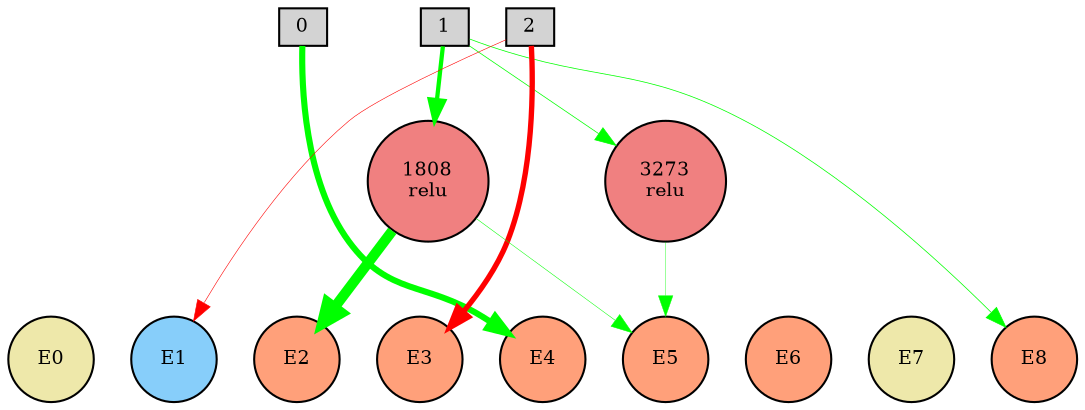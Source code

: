 digraph {
	node [fontsize=9 height=0.2 shape=circle width=0.2]
	subgraph inputs {
		node [shape=box style=filled]
		rank=source
		0 [fillcolor=lightgray]
		1 [fillcolor=lightgray]
		0 -> 1 [style=invis]
		2 [fillcolor=lightgray]
		1 -> 2 [style=invis]
	}
	subgraph outputs {
		node [style=filled]
		rank=sink
		E0 [fillcolor=palegoldenrod fontsize=9 height=0.2 shape=circle width=0.2]
		E1 [fillcolor=lightskyblue fontsize=9 height=0.2 shape=circle width=0.2]
		E0 -> E1 [style=invis]
		E2 [fillcolor=lightsalmon fontsize=9 height=0.2 shape=circle width=0.2]
		E1 -> E2 [style=invis]
		E3 [fillcolor=lightsalmon fontsize=9 height=0.2 shape=circle width=0.2]
		E2 -> E3 [style=invis]
		E4 [fillcolor=lightsalmon fontsize=9 height=0.2 shape=circle width=0.2]
		E3 -> E4 [style=invis]
		E5 [fillcolor=lightsalmon fontsize=9 height=0.2 shape=circle width=0.2]
		E4 -> E5 [style=invis]
		E6 [fillcolor=lightsalmon fontsize=9 height=0.2 shape=circle width=0.2]
		E5 -> E6 [style=invis]
		E7 [fillcolor=palegoldenrod fontsize=9 height=0.2 shape=circle width=0.2]
		E6 -> E7 [style=invis]
		E8 [fillcolor=lightsalmon fontsize=9 height=0.2 shape=circle width=0.2]
		E7 -> E8 [style=invis]
	}
	3273 [label="3273
relu" fillcolor=lightcoral style=filled]
	1808 [label="1808
relu" fillcolor=lightcoral style=filled]
	2 -> E3 [color=red penwidth=2.56654159168249 style=solid]
	0 -> E4 [color=green penwidth=2.9485978613424186 style=solid]
	1 -> 1808 [color=green penwidth=2.0453021208666944 style=solid]
	1808 -> E2 [color=green penwidth=4.934121821387007 style=solid]
	1 -> E8 [color=green penwidth=0.3564769338818815 style=solid]
	2 -> E1 [color=red penwidth=0.2751062414323274 style=solid]
	3273 -> E5 [color=green penwidth=0.1863324022429667 style=solid]
	1 -> 3273 [color=green penwidth=0.34782412818046016 style=solid]
	1808 -> E5 [color=green penwidth=0.24524793256109303 style=solid]
}
